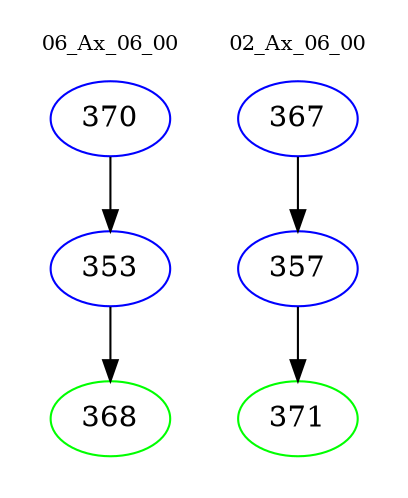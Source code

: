 digraph{
subgraph cluster_0 {
color = white
label = "06_Ax_06_00";
fontsize=10;
T0_370 [label="370", color="blue"]
T0_370 -> T0_353 [color="black"]
T0_353 [label="353", color="blue"]
T0_353 -> T0_368 [color="black"]
T0_368 [label="368", color="green"]
}
subgraph cluster_1 {
color = white
label = "02_Ax_06_00";
fontsize=10;
T1_367 [label="367", color="blue"]
T1_367 -> T1_357 [color="black"]
T1_357 [label="357", color="blue"]
T1_357 -> T1_371 [color="black"]
T1_371 [label="371", color="green"]
}
}
